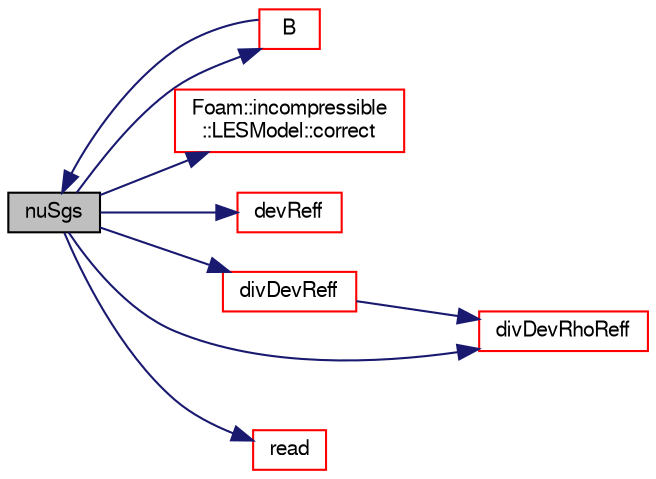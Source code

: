 digraph "nuSgs"
{
  bgcolor="transparent";
  edge [fontname="FreeSans",fontsize="10",labelfontname="FreeSans",labelfontsize="10"];
  node [fontname="FreeSans",fontsize="10",shape=record];
  rankdir="LR";
  Node2361 [label="nuSgs",height=0.2,width=0.4,color="black", fillcolor="grey75", style="filled", fontcolor="black"];
  Node2361 -> Node2362 [color="midnightblue",fontsize="10",style="solid",fontname="FreeSans"];
  Node2362 [label="B",height=0.2,width=0.4,color="red",URL="$a30866.html#acf00bc568420cebcbea1c1227f8cdd58",tooltip="Return the sub-grid stress tensor. "];
  Node2362 -> Node2361 [color="midnightblue",fontsize="10",style="solid",fontname="FreeSans"];
  Node2361 -> Node2372 [color="midnightblue",fontsize="10",style="solid",fontname="FreeSans"];
  Node2372 [label="Foam::incompressible\l::LESModel::correct",height=0.2,width=0.4,color="red",URL="$a30874.html#a3ae44b28050c3aa494c1d8e18cf618c1",tooltip="Correct Eddy-Viscosity and related properties. "];
  Node2361 -> Node2373 [color="midnightblue",fontsize="10",style="solid",fontname="FreeSans"];
  Node2373 [label="devReff",height=0.2,width=0.4,color="red",URL="$a30866.html#a5449021fbe915095746a83606a000df4",tooltip="Return the effective sub-grid turbulence stress tensor. "];
  Node2361 -> Node2736 [color="midnightblue",fontsize="10",style="solid",fontname="FreeSans"];
  Node2736 [label="divDevReff",height=0.2,width=0.4,color="red",URL="$a30866.html#a028ac2eaccc9a479009b15cc6e21a89e",tooltip="Return the deviatoric part of the effective sub-grid. "];
  Node2736 -> Node2738 [color="midnightblue",fontsize="10",style="solid",fontname="FreeSans"];
  Node2738 [label="divDevRhoReff",height=0.2,width=0.4,color="red",URL="$a30866.html#a1d0345d58cf17e030967c2b77a4477d6",tooltip="Return the deviatoric part of the effective sub-grid. "];
  Node2361 -> Node2738 [color="midnightblue",fontsize="10",style="solid",fontname="FreeSans"];
  Node2361 -> Node2740 [color="midnightblue",fontsize="10",style="solid",fontname="FreeSans"];
  Node2740 [label="read",height=0.2,width=0.4,color="red",URL="$a30866.html#af816873151ddb0126e98bb2f914d8ed5",tooltip="Read LESProperties dictionary. "];
}
